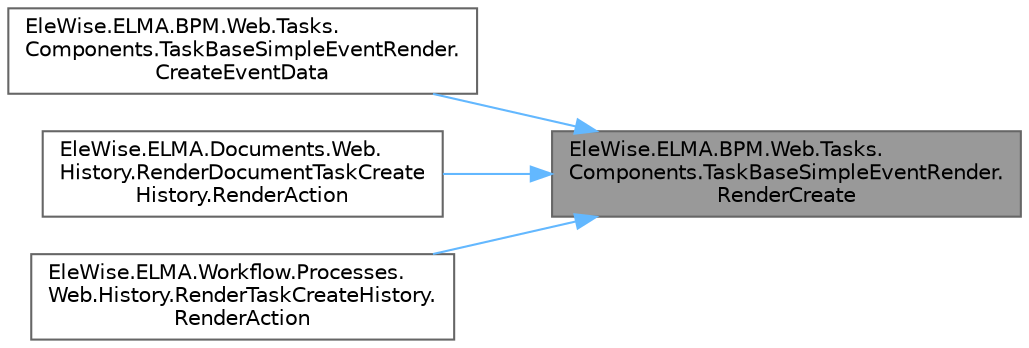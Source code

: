 digraph "EleWise.ELMA.BPM.Web.Tasks.Components.TaskBaseSimpleEventRender.RenderCreate"
{
 // LATEX_PDF_SIZE
  bgcolor="transparent";
  edge [fontname=Helvetica,fontsize=10,labelfontname=Helvetica,labelfontsize=10];
  node [fontname=Helvetica,fontsize=10,shape=box,height=0.2,width=0.4];
  rankdir="RL";
  Node1 [id="Node000001",label="EleWise.ELMA.BPM.Web.Tasks.\lComponents.TaskBaseSimpleEventRender.\lRenderCreate",height=0.2,width=0.4,color="gray40", fillcolor="grey60", style="filled", fontcolor="black",tooltip=" "];
  Node1 -> Node2 [id="edge1_Node000001_Node000002",dir="back",color="steelblue1",style="solid",tooltip=" "];
  Node2 [id="Node000002",label="EleWise.ELMA.BPM.Web.Tasks.\lComponents.TaskBaseSimpleEventRender.\lCreateEventData",height=0.2,width=0.4,color="grey40", fillcolor="white", style="filled",URL="$class_ele_wise_1_1_e_l_m_a_1_1_b_p_m_1_1_web_1_1_tasks_1_1_components_1_1_task_base_simple_event_render.html#ae60f311ee3f58f58d26a9197120eebcb",tooltip=" "];
  Node1 -> Node3 [id="edge2_Node000001_Node000003",dir="back",color="steelblue1",style="solid",tooltip=" "];
  Node3 [id="Node000003",label="EleWise.ELMA.Documents.Web.\lHistory.RenderDocumentTaskCreate\lHistory.RenderAction",height=0.2,width=0.4,color="grey40", fillcolor="white", style="filled",URL="$class_ele_wise_1_1_e_l_m_a_1_1_documents_1_1_web_1_1_history_1_1_render_document_task_create_history.html#a3d12195c19039ab83fac327b80c565ec",tooltip=" "];
  Node1 -> Node4 [id="edge3_Node000001_Node000004",dir="back",color="steelblue1",style="solid",tooltip=" "];
  Node4 [id="Node000004",label="EleWise.ELMA.Workflow.Processes.\lWeb.History.RenderTaskCreateHistory.\lRenderAction",height=0.2,width=0.4,color="grey40", fillcolor="white", style="filled",URL="$class_ele_wise_1_1_e_l_m_a_1_1_workflow_1_1_processes_1_1_web_1_1_history_1_1_render_task_create_history.html#ac5f1d3f5ba4701c63dbb1f26e52154de",tooltip=" "];
}

